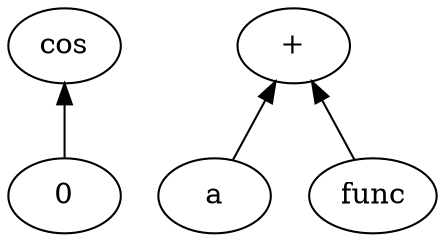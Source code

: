digraph G {
 rankdir=BT;
 n_0[label="0"];
 n_1[label="cos"];
 n_2[label="a"];
 n_3[label="func"];
 n_4[label="+"];
n_0 -> n_1;
n_3 -> n_4;
n_2 -> n_4;
}